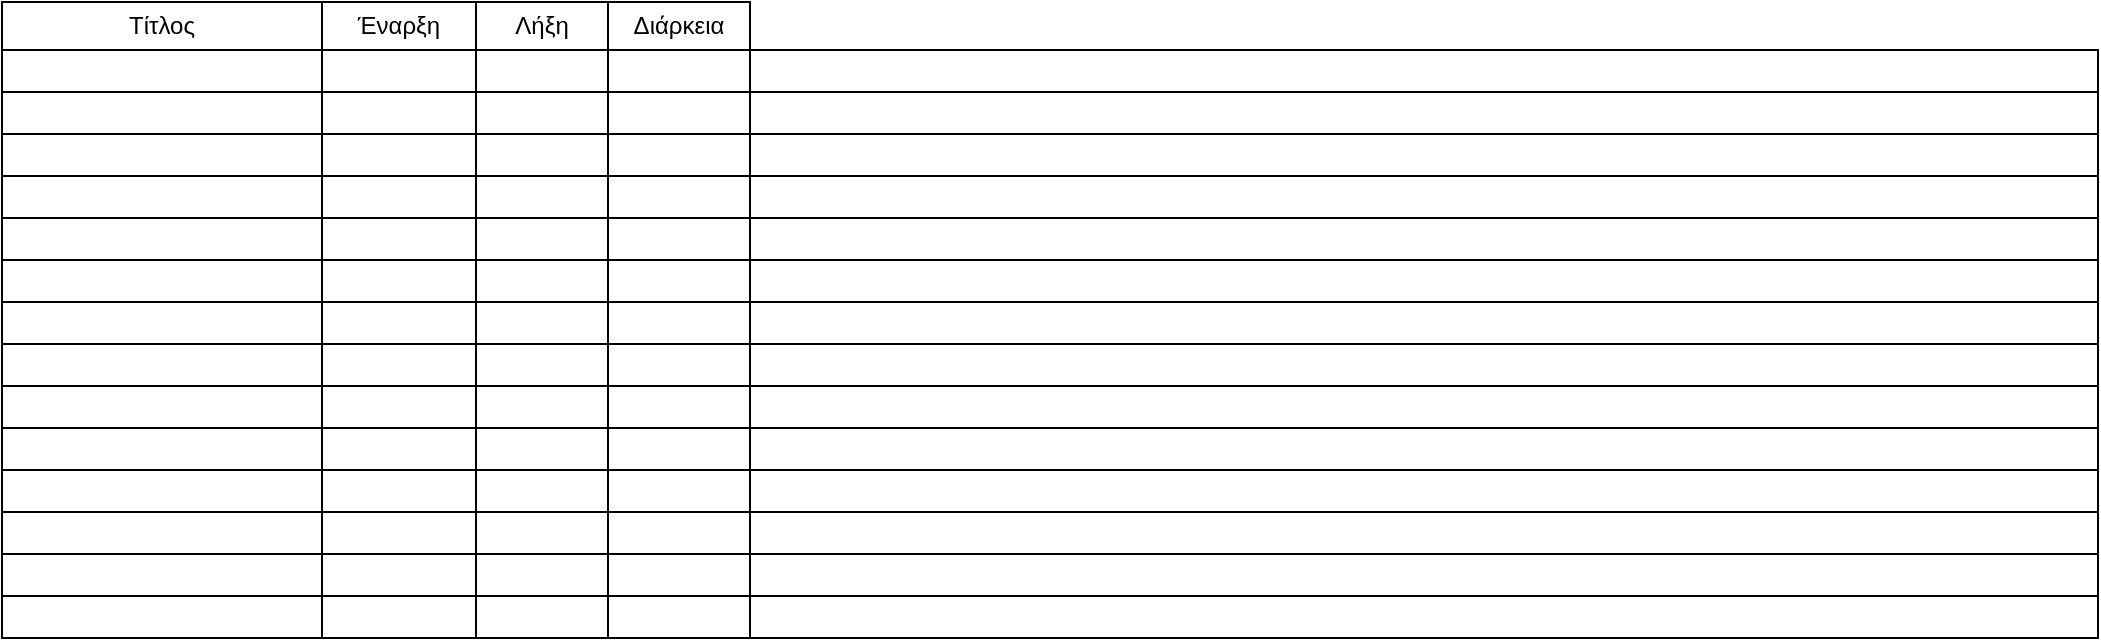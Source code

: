 <mxfile version="24.1.0" type="device">
  <diagram name="Σελίδα-1" id="i426EweY9k0fB_F2wGhc">
    <mxGraphModel dx="1450" dy="999" grid="0" gridSize="10" guides="1" tooltips="1" connect="1" arrows="1" fold="1" page="0" pageScale="1" pageWidth="827" pageHeight="1169" math="0" shadow="0">
      <root>
        <mxCell id="0" />
        <mxCell id="1" parent="0" />
        <mxCell id="jc9Oq-ymmOkImTj3RlM5-2" value="Τίτλος" style="rounded=0;whiteSpace=wrap;html=1;" vertex="1" parent="1">
          <mxGeometry x="-262" y="-35" width="160" height="24" as="geometry" />
        </mxCell>
        <mxCell id="jc9Oq-ymmOkImTj3RlM5-3" value="Έναρξη" style="rounded=0;whiteSpace=wrap;html=1;" vertex="1" parent="1">
          <mxGeometry x="-102" y="-35" width="77" height="24" as="geometry" />
        </mxCell>
        <mxCell id="jc9Oq-ymmOkImTj3RlM5-4" value="Λήξη" style="rounded=0;whiteSpace=wrap;html=1;" vertex="1" parent="1">
          <mxGeometry x="-25" y="-35" width="66" height="24" as="geometry" />
        </mxCell>
        <mxCell id="jc9Oq-ymmOkImTj3RlM5-5" value="Διάρκεια" style="rounded=0;whiteSpace=wrap;html=1;" vertex="1" parent="1">
          <mxGeometry x="41" y="-35" width="71" height="24" as="geometry" />
        </mxCell>
        <mxCell id="jc9Oq-ymmOkImTj3RlM5-7" value="" style="rounded=0;whiteSpace=wrap;html=1;" vertex="1" parent="1">
          <mxGeometry x="-262" y="-11" width="160" height="21" as="geometry" />
        </mxCell>
        <mxCell id="jc9Oq-ymmOkImTj3RlM5-8" value="" style="rounded=0;whiteSpace=wrap;html=1;" vertex="1" parent="1">
          <mxGeometry x="-102" y="-11" width="77" height="21" as="geometry" />
        </mxCell>
        <mxCell id="jc9Oq-ymmOkImTj3RlM5-10" value="" style="rounded=0;whiteSpace=wrap;html=1;" vertex="1" parent="1">
          <mxGeometry x="-25" y="-11" width="66" height="21" as="geometry" />
        </mxCell>
        <mxCell id="jc9Oq-ymmOkImTj3RlM5-11" value="" style="rounded=0;whiteSpace=wrap;html=1;" vertex="1" parent="1">
          <mxGeometry x="41" y="-11" width="71" height="21" as="geometry" />
        </mxCell>
        <mxCell id="jc9Oq-ymmOkImTj3RlM5-16" value="" style="rounded=0;whiteSpace=wrap;html=1;" vertex="1" parent="1">
          <mxGeometry x="-262" y="10" width="160" height="21" as="geometry" />
        </mxCell>
        <mxCell id="jc9Oq-ymmOkImTj3RlM5-17" value="" style="rounded=0;whiteSpace=wrap;html=1;" vertex="1" parent="1">
          <mxGeometry x="-102" y="10" width="77" height="21" as="geometry" />
        </mxCell>
        <mxCell id="jc9Oq-ymmOkImTj3RlM5-18" value="" style="rounded=0;whiteSpace=wrap;html=1;" vertex="1" parent="1">
          <mxGeometry x="-25" y="10" width="66" height="21" as="geometry" />
        </mxCell>
        <mxCell id="jc9Oq-ymmOkImTj3RlM5-19" value="" style="rounded=0;whiteSpace=wrap;html=1;" vertex="1" parent="1">
          <mxGeometry x="41" y="10" width="71" height="21" as="geometry" />
        </mxCell>
        <mxCell id="jc9Oq-ymmOkImTj3RlM5-20" value="" style="rounded=0;whiteSpace=wrap;html=1;" vertex="1" parent="1">
          <mxGeometry x="-262" y="31" width="160" height="21" as="geometry" />
        </mxCell>
        <mxCell id="jc9Oq-ymmOkImTj3RlM5-21" value="" style="rounded=0;whiteSpace=wrap;html=1;" vertex="1" parent="1">
          <mxGeometry x="-102" y="31" width="77" height="21" as="geometry" />
        </mxCell>
        <mxCell id="jc9Oq-ymmOkImTj3RlM5-22" value="" style="rounded=0;whiteSpace=wrap;html=1;" vertex="1" parent="1">
          <mxGeometry x="-25" y="31" width="66" height="21" as="geometry" />
        </mxCell>
        <mxCell id="jc9Oq-ymmOkImTj3RlM5-23" value="" style="rounded=0;whiteSpace=wrap;html=1;" vertex="1" parent="1">
          <mxGeometry x="41" y="31" width="71" height="21" as="geometry" />
        </mxCell>
        <mxCell id="jc9Oq-ymmOkImTj3RlM5-24" value="" style="rounded=0;whiteSpace=wrap;html=1;" vertex="1" parent="1">
          <mxGeometry x="-262" y="52" width="160" height="21" as="geometry" />
        </mxCell>
        <mxCell id="jc9Oq-ymmOkImTj3RlM5-25" value="" style="rounded=0;whiteSpace=wrap;html=1;" vertex="1" parent="1">
          <mxGeometry x="-102" y="52" width="77" height="21" as="geometry" />
        </mxCell>
        <mxCell id="jc9Oq-ymmOkImTj3RlM5-26" value="" style="rounded=0;whiteSpace=wrap;html=1;" vertex="1" parent="1">
          <mxGeometry x="-25" y="52" width="66" height="21" as="geometry" />
        </mxCell>
        <mxCell id="jc9Oq-ymmOkImTj3RlM5-27" value="" style="rounded=0;whiteSpace=wrap;html=1;" vertex="1" parent="1">
          <mxGeometry x="41" y="52" width="71" height="21" as="geometry" />
        </mxCell>
        <mxCell id="jc9Oq-ymmOkImTj3RlM5-28" value="" style="rounded=0;whiteSpace=wrap;html=1;" vertex="1" parent="1">
          <mxGeometry x="-262" y="73" width="160" height="21" as="geometry" />
        </mxCell>
        <mxCell id="jc9Oq-ymmOkImTj3RlM5-29" value="" style="rounded=0;whiteSpace=wrap;html=1;" vertex="1" parent="1">
          <mxGeometry x="-102" y="73" width="77" height="21" as="geometry" />
        </mxCell>
        <mxCell id="jc9Oq-ymmOkImTj3RlM5-30" value="" style="rounded=0;whiteSpace=wrap;html=1;" vertex="1" parent="1">
          <mxGeometry x="-25" y="73" width="66" height="21" as="geometry" />
        </mxCell>
        <mxCell id="jc9Oq-ymmOkImTj3RlM5-31" value="" style="rounded=0;whiteSpace=wrap;html=1;" vertex="1" parent="1">
          <mxGeometry x="41" y="73" width="71" height="21" as="geometry" />
        </mxCell>
        <mxCell id="jc9Oq-ymmOkImTj3RlM5-32" value="" style="rounded=0;whiteSpace=wrap;html=1;" vertex="1" parent="1">
          <mxGeometry x="-262" y="94" width="160" height="21" as="geometry" />
        </mxCell>
        <mxCell id="jc9Oq-ymmOkImTj3RlM5-33" value="" style="rounded=0;whiteSpace=wrap;html=1;" vertex="1" parent="1">
          <mxGeometry x="-102" y="94" width="77" height="21" as="geometry" />
        </mxCell>
        <mxCell id="jc9Oq-ymmOkImTj3RlM5-34" value="" style="rounded=0;whiteSpace=wrap;html=1;" vertex="1" parent="1">
          <mxGeometry x="-25" y="94" width="66" height="21" as="geometry" />
        </mxCell>
        <mxCell id="jc9Oq-ymmOkImTj3RlM5-35" value="" style="rounded=0;whiteSpace=wrap;html=1;" vertex="1" parent="1">
          <mxGeometry x="41" y="94" width="71" height="21" as="geometry" />
        </mxCell>
        <mxCell id="jc9Oq-ymmOkImTj3RlM5-40" value="" style="rounded=0;whiteSpace=wrap;html=1;" vertex="1" parent="1">
          <mxGeometry x="-262" y="115" width="160" height="21" as="geometry" />
        </mxCell>
        <mxCell id="jc9Oq-ymmOkImTj3RlM5-41" value="" style="rounded=0;whiteSpace=wrap;html=1;" vertex="1" parent="1">
          <mxGeometry x="-102" y="115" width="77" height="21" as="geometry" />
        </mxCell>
        <mxCell id="jc9Oq-ymmOkImTj3RlM5-42" value="" style="rounded=0;whiteSpace=wrap;html=1;" vertex="1" parent="1">
          <mxGeometry x="-25" y="115" width="66" height="21" as="geometry" />
        </mxCell>
        <mxCell id="jc9Oq-ymmOkImTj3RlM5-43" value="" style="rounded=0;whiteSpace=wrap;html=1;" vertex="1" parent="1">
          <mxGeometry x="41" y="115" width="71" height="21" as="geometry" />
        </mxCell>
        <mxCell id="jc9Oq-ymmOkImTj3RlM5-44" value="" style="rounded=0;whiteSpace=wrap;html=1;" vertex="1" parent="1">
          <mxGeometry x="-262" y="136" width="160" height="21" as="geometry" />
        </mxCell>
        <mxCell id="jc9Oq-ymmOkImTj3RlM5-45" value="" style="rounded=0;whiteSpace=wrap;html=1;" vertex="1" parent="1">
          <mxGeometry x="-102" y="136" width="77" height="21" as="geometry" />
        </mxCell>
        <mxCell id="jc9Oq-ymmOkImTj3RlM5-46" value="" style="rounded=0;whiteSpace=wrap;html=1;" vertex="1" parent="1">
          <mxGeometry x="-25" y="136" width="66" height="21" as="geometry" />
        </mxCell>
        <mxCell id="jc9Oq-ymmOkImTj3RlM5-47" value="" style="rounded=0;whiteSpace=wrap;html=1;" vertex="1" parent="1">
          <mxGeometry x="41" y="136" width="71" height="21" as="geometry" />
        </mxCell>
        <mxCell id="jc9Oq-ymmOkImTj3RlM5-48" value="" style="rounded=0;whiteSpace=wrap;html=1;" vertex="1" parent="1">
          <mxGeometry x="-262" y="157" width="160" height="21" as="geometry" />
        </mxCell>
        <mxCell id="jc9Oq-ymmOkImTj3RlM5-49" value="" style="rounded=0;whiteSpace=wrap;html=1;" vertex="1" parent="1">
          <mxGeometry x="-102" y="157" width="77" height="21" as="geometry" />
        </mxCell>
        <mxCell id="jc9Oq-ymmOkImTj3RlM5-50" value="" style="rounded=0;whiteSpace=wrap;html=1;" vertex="1" parent="1">
          <mxGeometry x="-25" y="157" width="66" height="21" as="geometry" />
        </mxCell>
        <mxCell id="jc9Oq-ymmOkImTj3RlM5-51" value="" style="rounded=0;whiteSpace=wrap;html=1;" vertex="1" parent="1">
          <mxGeometry x="41" y="157" width="71" height="21" as="geometry" />
        </mxCell>
        <mxCell id="jc9Oq-ymmOkImTj3RlM5-52" value="" style="rounded=0;whiteSpace=wrap;html=1;" vertex="1" parent="1">
          <mxGeometry x="-262" y="178" width="160" height="21" as="geometry" />
        </mxCell>
        <mxCell id="jc9Oq-ymmOkImTj3RlM5-53" value="" style="rounded=0;whiteSpace=wrap;html=1;" vertex="1" parent="1">
          <mxGeometry x="-102" y="178" width="77" height="21" as="geometry" />
        </mxCell>
        <mxCell id="jc9Oq-ymmOkImTj3RlM5-54" value="" style="rounded=0;whiteSpace=wrap;html=1;" vertex="1" parent="1">
          <mxGeometry x="-25" y="178" width="66" height="21" as="geometry" />
        </mxCell>
        <mxCell id="jc9Oq-ymmOkImTj3RlM5-55" value="" style="rounded=0;whiteSpace=wrap;html=1;" vertex="1" parent="1">
          <mxGeometry x="41" y="178" width="71" height="21" as="geometry" />
        </mxCell>
        <mxCell id="jc9Oq-ymmOkImTj3RlM5-56" value="" style="rounded=0;whiteSpace=wrap;html=1;" vertex="1" parent="1">
          <mxGeometry x="-262" y="199" width="160" height="21" as="geometry" />
        </mxCell>
        <mxCell id="jc9Oq-ymmOkImTj3RlM5-57" value="" style="rounded=0;whiteSpace=wrap;html=1;" vertex="1" parent="1">
          <mxGeometry x="-102" y="199" width="77" height="21" as="geometry" />
        </mxCell>
        <mxCell id="jc9Oq-ymmOkImTj3RlM5-58" value="" style="rounded=0;whiteSpace=wrap;html=1;" vertex="1" parent="1">
          <mxGeometry x="-25" y="199" width="66" height="21" as="geometry" />
        </mxCell>
        <mxCell id="jc9Oq-ymmOkImTj3RlM5-59" value="" style="rounded=0;whiteSpace=wrap;html=1;" vertex="1" parent="1">
          <mxGeometry x="41" y="199" width="71" height="21" as="geometry" />
        </mxCell>
        <mxCell id="jc9Oq-ymmOkImTj3RlM5-60" value="" style="rounded=0;whiteSpace=wrap;html=1;" vertex="1" parent="1">
          <mxGeometry x="-262" y="220" width="160" height="21" as="geometry" />
        </mxCell>
        <mxCell id="jc9Oq-ymmOkImTj3RlM5-61" value="" style="rounded=0;whiteSpace=wrap;html=1;" vertex="1" parent="1">
          <mxGeometry x="-102" y="220" width="77" height="21" as="geometry" />
        </mxCell>
        <mxCell id="jc9Oq-ymmOkImTj3RlM5-62" value="" style="rounded=0;whiteSpace=wrap;html=1;" vertex="1" parent="1">
          <mxGeometry x="-25" y="220" width="66" height="21" as="geometry" />
        </mxCell>
        <mxCell id="jc9Oq-ymmOkImTj3RlM5-63" value="" style="rounded=0;whiteSpace=wrap;html=1;" vertex="1" parent="1">
          <mxGeometry x="41" y="220" width="71" height="21" as="geometry" />
        </mxCell>
        <mxCell id="jc9Oq-ymmOkImTj3RlM5-64" value="" style="rounded=0;whiteSpace=wrap;html=1;" vertex="1" parent="1">
          <mxGeometry x="-262" y="241" width="160" height="21" as="geometry" />
        </mxCell>
        <mxCell id="jc9Oq-ymmOkImTj3RlM5-65" value="" style="rounded=0;whiteSpace=wrap;html=1;" vertex="1" parent="1">
          <mxGeometry x="-102" y="241" width="77" height="21" as="geometry" />
        </mxCell>
        <mxCell id="jc9Oq-ymmOkImTj3RlM5-66" value="" style="rounded=0;whiteSpace=wrap;html=1;" vertex="1" parent="1">
          <mxGeometry x="-25" y="241" width="66" height="21" as="geometry" />
        </mxCell>
        <mxCell id="jc9Oq-ymmOkImTj3RlM5-67" value="" style="rounded=0;whiteSpace=wrap;html=1;" vertex="1" parent="1">
          <mxGeometry x="41" y="241" width="71" height="21" as="geometry" />
        </mxCell>
        <mxCell id="jc9Oq-ymmOkImTj3RlM5-68" value="" style="rounded=0;whiteSpace=wrap;html=1;" vertex="1" parent="1">
          <mxGeometry x="-262" y="262" width="160" height="21" as="geometry" />
        </mxCell>
        <mxCell id="jc9Oq-ymmOkImTj3RlM5-69" value="" style="rounded=0;whiteSpace=wrap;html=1;" vertex="1" parent="1">
          <mxGeometry x="-102" y="262" width="77" height="21" as="geometry" />
        </mxCell>
        <mxCell id="jc9Oq-ymmOkImTj3RlM5-70" value="" style="rounded=0;whiteSpace=wrap;html=1;" vertex="1" parent="1">
          <mxGeometry x="-25" y="262" width="66" height="21" as="geometry" />
        </mxCell>
        <mxCell id="jc9Oq-ymmOkImTj3RlM5-71" value="" style="rounded=0;whiteSpace=wrap;html=1;" vertex="1" parent="1">
          <mxGeometry x="41" y="262" width="71" height="21" as="geometry" />
        </mxCell>
        <mxCell id="jc9Oq-ymmOkImTj3RlM5-72" value="" style="rounded=0;whiteSpace=wrap;html=1;" vertex="1" parent="1">
          <mxGeometry x="112" y="-11" width="674" height="21" as="geometry" />
        </mxCell>
        <mxCell id="jc9Oq-ymmOkImTj3RlM5-78" value="" style="rounded=0;whiteSpace=wrap;html=1;" vertex="1" parent="1">
          <mxGeometry x="112" y="10" width="674" height="21" as="geometry" />
        </mxCell>
        <mxCell id="jc9Oq-ymmOkImTj3RlM5-79" value="" style="rounded=0;whiteSpace=wrap;html=1;" vertex="1" parent="1">
          <mxGeometry x="112" y="31" width="674" height="21" as="geometry" />
        </mxCell>
        <mxCell id="jc9Oq-ymmOkImTj3RlM5-80" value="" style="rounded=0;whiteSpace=wrap;html=1;" vertex="1" parent="1">
          <mxGeometry x="112" y="52" width="674" height="21" as="geometry" />
        </mxCell>
        <mxCell id="jc9Oq-ymmOkImTj3RlM5-81" value="" style="rounded=0;whiteSpace=wrap;html=1;" vertex="1" parent="1">
          <mxGeometry x="112" y="73" width="674" height="21" as="geometry" />
        </mxCell>
        <mxCell id="jc9Oq-ymmOkImTj3RlM5-82" value="" style="rounded=0;whiteSpace=wrap;html=1;" vertex="1" parent="1">
          <mxGeometry x="112" y="94" width="674" height="21" as="geometry" />
        </mxCell>
        <mxCell id="jc9Oq-ymmOkImTj3RlM5-83" value="" style="rounded=0;whiteSpace=wrap;html=1;" vertex="1" parent="1">
          <mxGeometry x="112" y="115" width="674" height="21" as="geometry" />
        </mxCell>
        <mxCell id="jc9Oq-ymmOkImTj3RlM5-86" value="" style="rounded=0;whiteSpace=wrap;html=1;" vertex="1" parent="1">
          <mxGeometry x="112" y="136" width="674" height="21" as="geometry" />
        </mxCell>
        <mxCell id="jc9Oq-ymmOkImTj3RlM5-87" value="" style="rounded=0;whiteSpace=wrap;html=1;" vertex="1" parent="1">
          <mxGeometry x="112" y="157" width="674" height="21" as="geometry" />
        </mxCell>
        <mxCell id="jc9Oq-ymmOkImTj3RlM5-88" value="" style="rounded=0;whiteSpace=wrap;html=1;" vertex="1" parent="1">
          <mxGeometry x="112" y="178" width="674" height="21" as="geometry" />
        </mxCell>
        <mxCell id="jc9Oq-ymmOkImTj3RlM5-89" value="" style="rounded=0;whiteSpace=wrap;html=1;" vertex="1" parent="1">
          <mxGeometry x="112" y="199" width="674" height="21" as="geometry" />
        </mxCell>
        <mxCell id="jc9Oq-ymmOkImTj3RlM5-90" value="" style="rounded=0;whiteSpace=wrap;html=1;" vertex="1" parent="1">
          <mxGeometry x="112" y="220" width="674" height="21" as="geometry" />
        </mxCell>
        <mxCell id="jc9Oq-ymmOkImTj3RlM5-91" value="" style="rounded=0;whiteSpace=wrap;html=1;" vertex="1" parent="1">
          <mxGeometry x="112" y="241" width="674" height="21" as="geometry" />
        </mxCell>
        <mxCell id="jc9Oq-ymmOkImTj3RlM5-92" value="" style="rounded=0;whiteSpace=wrap;html=1;" vertex="1" parent="1">
          <mxGeometry x="112" y="262" width="674" height="21" as="geometry" />
        </mxCell>
      </root>
    </mxGraphModel>
  </diagram>
</mxfile>
